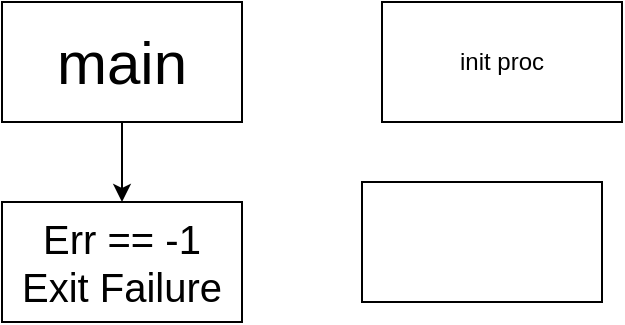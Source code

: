 <mxfile version="22.0.8" type="github">
  <diagram name="Page-1" id="S5-0JtYaMWdxEyBJnW1v">
    <mxGraphModel dx="855" dy="793" grid="1" gridSize="10" guides="1" tooltips="1" connect="1" arrows="1" fold="1" page="1" pageScale="1" pageWidth="850" pageHeight="1100" math="0" shadow="0">
      <root>
        <mxCell id="0" />
        <mxCell id="1" parent="0" />
        <mxCell id="DZKNoQdhy6jW-IzfUURD-4" style="edgeStyle=orthogonalEdgeStyle;rounded=0;orthogonalLoop=1;jettySize=auto;html=1;" edge="1" parent="1" source="DZKNoQdhy6jW-IzfUURD-2" target="DZKNoQdhy6jW-IzfUURD-3">
          <mxGeometry relative="1" as="geometry" />
        </mxCell>
        <mxCell id="DZKNoQdhy6jW-IzfUURD-2" value="&lt;font style=&quot;font-size: 30px;&quot;&gt;main&lt;/font&gt;" style="rounded=0;whiteSpace=wrap;html=1;" vertex="1" parent="1">
          <mxGeometry x="40" y="30" width="120" height="60" as="geometry" />
        </mxCell>
        <mxCell id="DZKNoQdhy6jW-IzfUURD-3" value="&lt;font style=&quot;font-size: 20px;&quot;&gt;Err == -1&lt;br&gt;Exit Failure&lt;/font&gt;" style="rounded=0;whiteSpace=wrap;html=1;" vertex="1" parent="1">
          <mxGeometry x="40" y="130" width="120" height="60" as="geometry" />
        </mxCell>
        <mxCell id="DZKNoQdhy6jW-IzfUURD-5" value="init proc" style="rounded=0;whiteSpace=wrap;html=1;" vertex="1" parent="1">
          <mxGeometry x="230" y="30" width="120" height="60" as="geometry" />
        </mxCell>
        <mxCell id="DZKNoQdhy6jW-IzfUURD-6" value="" style="rounded=0;whiteSpace=wrap;html=1;" vertex="1" parent="1">
          <mxGeometry x="220" y="120" width="120" height="60" as="geometry" />
        </mxCell>
      </root>
    </mxGraphModel>
  </diagram>
</mxfile>
